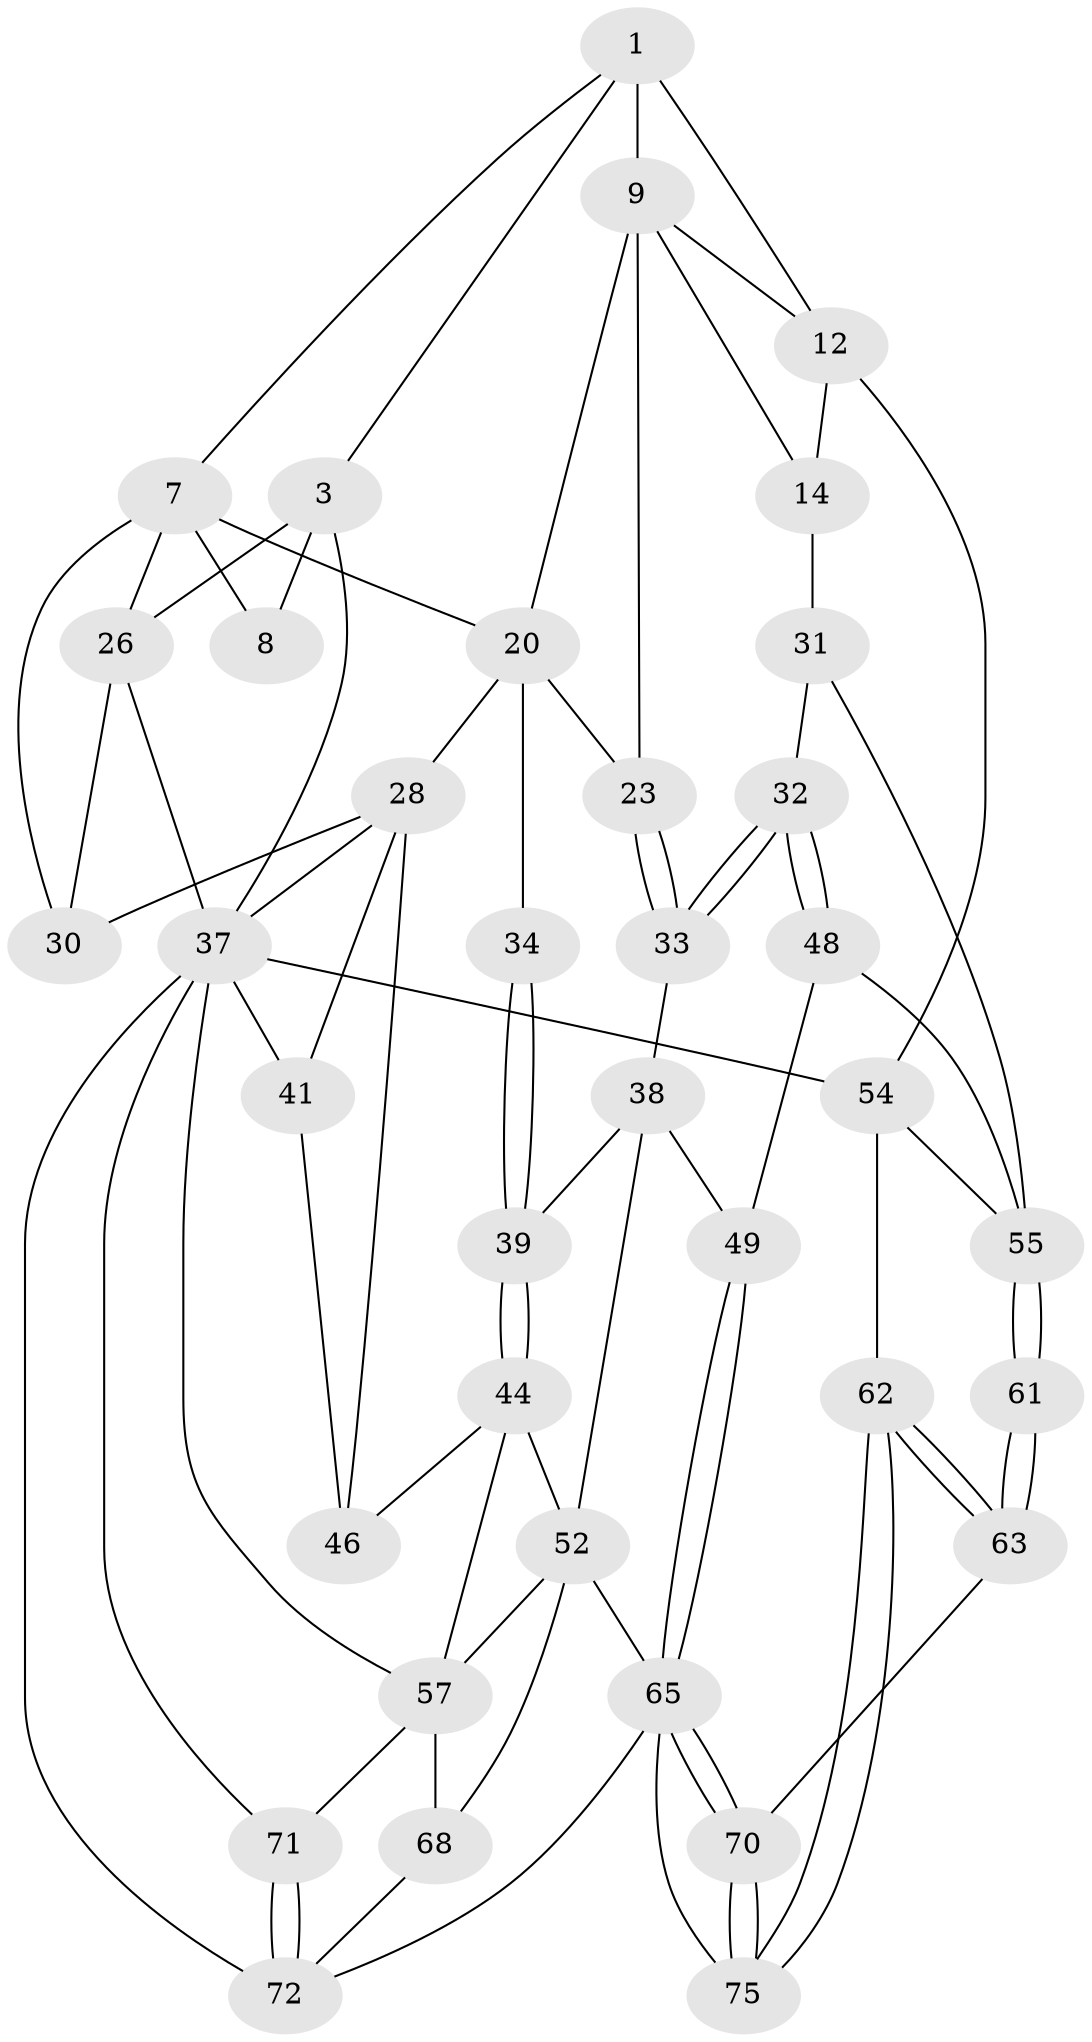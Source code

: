 // original degree distribution, {3: 0.02666666666666667, 5: 0.5066666666666667, 6: 0.21333333333333335, 4: 0.25333333333333335}
// Generated by graph-tools (version 1.1) at 2025/28/03/15/25 16:28:02]
// undirected, 37 vertices, 81 edges
graph export_dot {
graph [start="1"]
  node [color=gray90,style=filled];
  1 [pos="+0.34295701108784865+0",super="+2+5"];
  3 [pos="+0+0",super="+4+16"];
  7 [pos="+0.20366663120400313+0.2349797532207383",super="+22"];
  8 [pos="+0.13479269328995908+0.16554037915826594"];
  9 [pos="+0.5161559543864757+0.17512949229986183",super="+17+10"];
  12 [pos="+1+0.2734495268822556",super="+13"];
  14 [pos="+0.9480940926082029+0.44168876401731255"];
  20 [pos="+0.4864532240390813+0.319131453591516",super="+21+24"];
  23 [pos="+0.5835004048418109+0.4754253504308918"];
  26 [pos="+0+0.31452231472309194",super="+35"];
  28 [pos="+0.16081051624152176+0.5455312500253191",super="+40+29"];
  30 [pos="+0.046469940678019815+0.4963589346222958"];
  31 [pos="+0.8161088624770536+0.5185448383026339"];
  32 [pos="+0.710890351484659+0.5719247491922512"];
  33 [pos="+0.6143253243584694+0.522940531864519"];
  34 [pos="+0.29188545973174995+0.5188199825742208"];
  37 [pos="+0+0.7410046502619111",super="+42"];
  38 [pos="+0.4139809243272984+0.5865010820635592",super="+50"];
  39 [pos="+0.3037530335236223+0.5375585492657485"];
  41 [pos="+0.02639657614740389+0.6383112064563721",super="+47"];
  44 [pos="+0.29025736774688027+0.6234861172110444",super="+45"];
  46 [pos="+0.14338621837159343+0.610479469064391"];
  48 [pos="+0.7078390591507366+0.581478849000515"];
  49 [pos="+0.6108991907984982+0.7411749780020297"];
  52 [pos="+0.4069173289254982+0.7770063237476217",super="+53+67"];
  54 [pos="+1+0.4962539384037146",super="+60"];
  55 [pos="+1+0.5422997203742255",super="+56"];
  57 [pos="+0.21244108459151334+0.7888601747443603",super="+64"];
  61 [pos="+0.8392031148508469+0.8896093623003604"];
  62 [pos="+1+1"];
  63 [pos="+0.838465339145645+0.9307525854329917"];
  65 [pos="+0.6045733962847625+0.7628316954575198",super="+66"];
  68 [pos="+0.35284385046369005+1"];
  70 [pos="+0.6449767601144006+0.8432819057883637"];
  71 [pos="+0.10036223157445887+0.9170322379208664"];
  72 [pos="+0+1",super="+74"];
  75 [pos="+0.4742921611640448+1"];
  1 -- 3;
  1 -- 12;
  1 -- 7;
  1 -- 9 [weight=3];
  3 -- 8 [weight=2];
  3 -- 37;
  3 -- 26;
  7 -- 8;
  7 -- 26;
  7 -- 20;
  7 -- 30;
  9 -- 20;
  9 -- 23;
  9 -- 12;
  9 -- 14;
  12 -- 54 [weight=2];
  12 -- 14;
  14 -- 31;
  20 -- 34 [weight=2];
  20 -- 28;
  20 -- 23;
  23 -- 33;
  23 -- 33;
  26 -- 37;
  26 -- 30;
  28 -- 41 [weight=2];
  28 -- 46;
  28 -- 37;
  28 -- 30;
  31 -- 32;
  31 -- 55;
  32 -- 33;
  32 -- 33;
  32 -- 48;
  32 -- 48;
  33 -- 38;
  34 -- 39;
  34 -- 39;
  37 -- 71;
  37 -- 72;
  37 -- 57;
  37 -- 41;
  37 -- 54;
  38 -- 39;
  38 -- 49;
  38 -- 52;
  39 -- 44;
  39 -- 44;
  41 -- 46;
  44 -- 57;
  44 -- 46;
  44 -- 52;
  48 -- 49;
  48 -- 55;
  49 -- 65;
  49 -- 65;
  52 -- 65;
  52 -- 68;
  52 -- 57;
  54 -- 55;
  54 -- 62;
  55 -- 61 [weight=2];
  55 -- 61;
  57 -- 71;
  57 -- 68;
  61 -- 63;
  61 -- 63;
  62 -- 63;
  62 -- 63;
  62 -- 75;
  62 -- 75;
  63 -- 70;
  65 -- 70;
  65 -- 70;
  65 -- 75;
  65 -- 72;
  68 -- 72;
  70 -- 75;
  70 -- 75;
  71 -- 72;
  71 -- 72;
}
